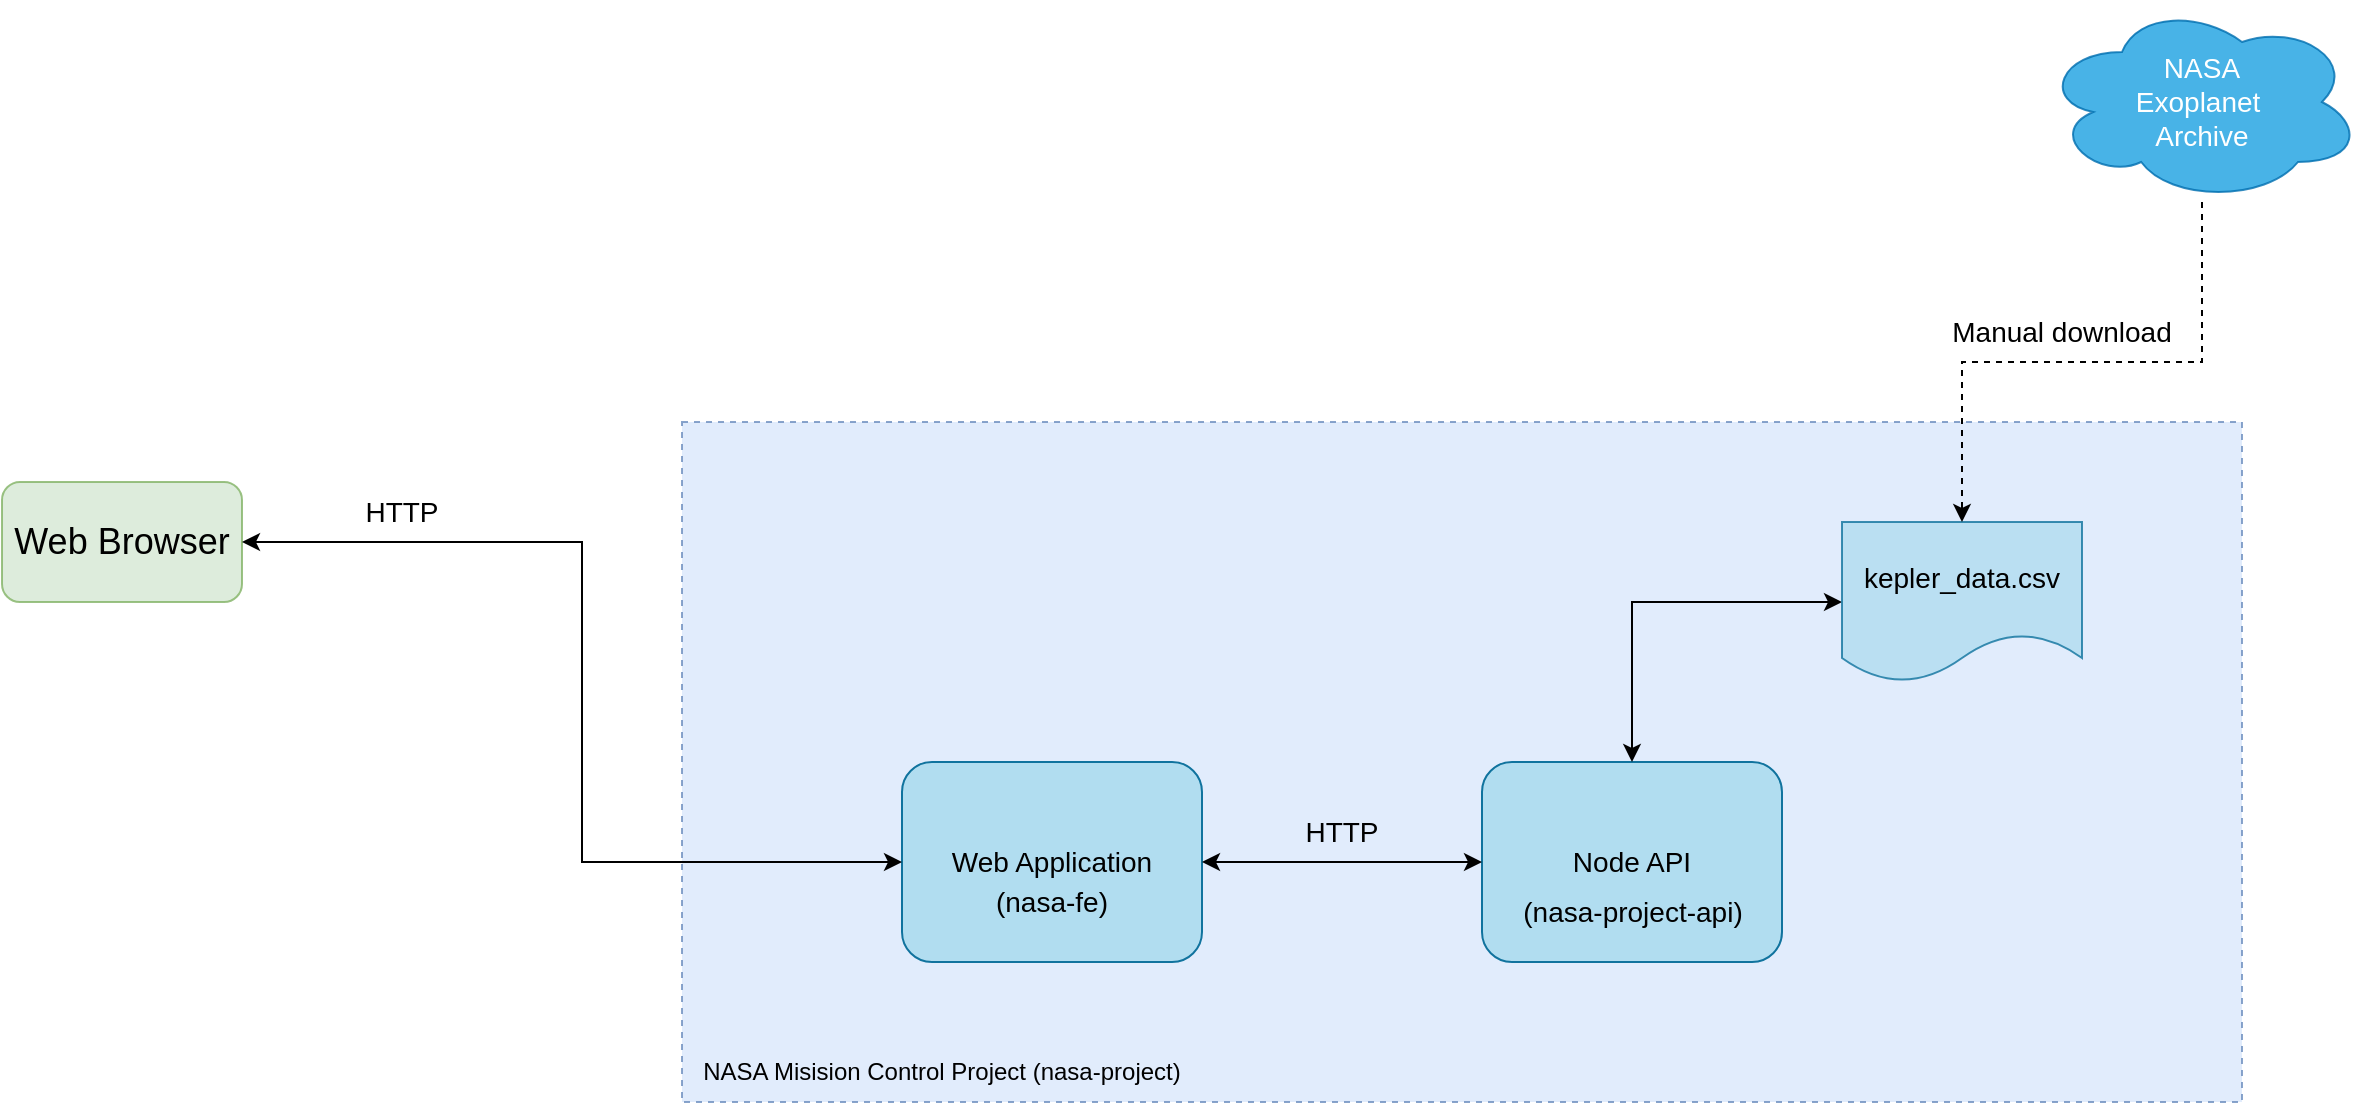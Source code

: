 <mxfile version="17.2.5" type="device"><diagram id="BOSnW3C1fwe_RzR27nM8" name="Page-1"><mxGraphModel dx="2211" dy="1936" grid="1" gridSize="10" guides="1" tooltips="1" connect="1" arrows="1" fold="1" page="1" pageScale="1" pageWidth="827" pageHeight="1169" math="0" shadow="0"><root><mxCell id="0"/><mxCell id="1" parent="0"/><mxCell id="SYvGI27_XyTTn7exhl82-7" value="" style="rounded=0;whiteSpace=wrap;html=1;align=left;dashed=1;fillColor=#dae8fc;strokeColor=#6c8ebf;opacity=80;" parent="1" vertex="1"><mxGeometry x="160" y="-100" width="780" height="340" as="geometry"/></mxCell><mxCell id="SYvGI27_XyTTn7exhl82-1" value="&lt;font style=&quot;font-size: 14px&quot;&gt;Web Application&lt;/font&gt;" style="rounded=1;whiteSpace=wrap;html=1;fillColor=#b1ddf0;strokeColor=#10739e;" parent="1" vertex="1"><mxGeometry x="270" y="70" width="150" height="100" as="geometry"/></mxCell><mxCell id="SYvGI27_XyTTn7exhl82-4" value="&lt;font style=&quot;font-size: 14px&quot;&gt;Node API&lt;/font&gt;" style="rounded=1;whiteSpace=wrap;html=1;fillColor=#b1ddf0;strokeColor=#10739e;" parent="1" vertex="1"><mxGeometry x="560" y="70" width="150" height="100" as="geometry"/></mxCell><mxCell id="SYvGI27_XyTTn7exhl82-5" value="" style="endArrow=classic;html=1;rounded=0;exitX=1;exitY=0.5;exitDx=0;exitDy=0;entryX=0;entryY=0.5;entryDx=0;entryDy=0;startArrow=classic;startFill=1;" parent="1" source="SYvGI27_XyTTn7exhl82-1" target="SYvGI27_XyTTn7exhl82-4" edge="1"><mxGeometry width="50" height="50" relative="1" as="geometry"><mxPoint x="400" y="170" as="sourcePoint"/><mxPoint x="450" y="120" as="targetPoint"/></mxGeometry></mxCell><mxCell id="SYvGI27_XyTTn7exhl82-6" value="&lt;font style=&quot;font-size: 14px&quot;&gt;HTTP&lt;/font&gt;" style="text;html=1;strokeColor=none;fillColor=none;align=center;verticalAlign=middle;whiteSpace=wrap;rounded=0;" parent="1" vertex="1"><mxGeometry x="460" y="90" width="60" height="30" as="geometry"/></mxCell><mxCell id="SYvGI27_XyTTn7exhl82-8" value="NASA Misision Control Project (nasa-project)" style="text;html=1;strokeColor=none;fillColor=none;align=center;verticalAlign=middle;whiteSpace=wrap;rounded=0;" parent="1" vertex="1"><mxGeometry x="160" y="220" width="260" height="10" as="geometry"/></mxCell><mxCell id="C3yhJUV3mxfWwBxi6U-Z-1" value="&lt;font style=&quot;font-size: 14px&quot;&gt;(nasa-fe)&lt;/font&gt;" style="text;html=1;strokeColor=none;fillColor=none;align=center;verticalAlign=middle;whiteSpace=wrap;rounded=0;dashed=1;opacity=80;" vertex="1" parent="1"><mxGeometry x="315" y="125" width="60" height="30" as="geometry"/></mxCell><mxCell id="C3yhJUV3mxfWwBxi6U-Z-2" value="&lt;font style=&quot;font-size: 14px&quot;&gt;(nasa-project-api)&lt;/font&gt;" style="text;html=1;strokeColor=none;fillColor=none;align=center;verticalAlign=middle;whiteSpace=wrap;rounded=0;dashed=1;opacity=80;" vertex="1" parent="1"><mxGeometry x="572.5" y="135" width="125" height="20" as="geometry"/></mxCell><mxCell id="C3yhJUV3mxfWwBxi6U-Z-4" value="&lt;p style=&quot;line-height: 1.2&quot;&gt;&lt;font style=&quot;font-size: 18px&quot;&gt;Web Browser&lt;/font&gt;&lt;/p&gt;" style="rounded=1;whiteSpace=wrap;html=1;fillColor=#d5e8d4;opacity=80;strokeColor=#82b366;" vertex="1" parent="1"><mxGeometry x="-180" y="-70" width="120" height="60" as="geometry"/></mxCell><mxCell id="C3yhJUV3mxfWwBxi6U-Z-5" value="" style="endArrow=classic;html=1;rounded=0;exitX=1;exitY=0.5;exitDx=0;exitDy=0;entryX=0;entryY=0.5;entryDx=0;entryDy=0;edgeStyle=orthogonalEdgeStyle;startArrow=classic;startFill=1;" edge="1" parent="1" source="C3yhJUV3mxfWwBxi6U-Z-4" target="SYvGI27_XyTTn7exhl82-1"><mxGeometry width="50" height="50" relative="1" as="geometry"><mxPoint x="60" y="-80" as="sourcePoint"/><mxPoint x="120" y="-110" as="targetPoint"/><Array as="points"><mxPoint x="110" y="-40"/><mxPoint x="110" y="120"/></Array></mxGeometry></mxCell><mxCell id="C3yhJUV3mxfWwBxi6U-Z-6" value="&lt;font style=&quot;font-size: 14px&quot;&gt;HTTP&lt;/font&gt;" style="text;html=1;strokeColor=none;fillColor=none;align=center;verticalAlign=middle;whiteSpace=wrap;rounded=0;" vertex="1" parent="1"><mxGeometry x="-10" y="-70" width="60" height="30" as="geometry"/></mxCell><mxCell id="C3yhJUV3mxfWwBxi6U-Z-8" style="edgeStyle=orthogonalEdgeStyle;rounded=0;orthogonalLoop=1;jettySize=auto;html=1;entryX=0.5;entryY=0;entryDx=0;entryDy=0;fontSize=14;startArrow=classic;startFill=1;" edge="1" parent="1" source="C3yhJUV3mxfWwBxi6U-Z-7" target="SYvGI27_XyTTn7exhl82-4"><mxGeometry relative="1" as="geometry"/></mxCell><mxCell id="C3yhJUV3mxfWwBxi6U-Z-7" value="kepler_data.csv" style="shape=document;whiteSpace=wrap;html=1;boundedLbl=1;fontSize=14;opacity=80;fillColor=#b1ddf0;strokeColor=#10739e;" vertex="1" parent="1"><mxGeometry x="740" y="-50" width="120" height="80" as="geometry"/></mxCell><mxCell id="C3yhJUV3mxfWwBxi6U-Z-10" style="edgeStyle=orthogonalEdgeStyle;rounded=0;orthogonalLoop=1;jettySize=auto;html=1;entryX=0.5;entryY=0;entryDx=0;entryDy=0;fontSize=14;startArrow=none;startFill=0;dashed=1;" edge="1" parent="1" source="C3yhJUV3mxfWwBxi6U-Z-9" target="C3yhJUV3mxfWwBxi6U-Z-7"><mxGeometry relative="1" as="geometry"/></mxCell><mxCell id="C3yhJUV3mxfWwBxi6U-Z-9" value="NASA&lt;br&gt;Exoplanet&amp;nbsp;&lt;br&gt;Archive" style="ellipse;shape=cloud;whiteSpace=wrap;html=1;fontSize=14;fillColor=#1ba1e2;opacity=80;strokeColor=#006EAF;fontColor=#ffffff;" vertex="1" parent="1"><mxGeometry x="840" y="-310" width="160" height="100" as="geometry"/></mxCell><mxCell id="C3yhJUV3mxfWwBxi6U-Z-11" value="&lt;font style=&quot;font-size: 14px&quot;&gt;Manual download&lt;/font&gt;" style="text;html=1;strokeColor=none;fillColor=none;align=center;verticalAlign=middle;whiteSpace=wrap;rounded=0;" vertex="1" parent="1"><mxGeometry x="780" y="-160" width="140" height="30" as="geometry"/></mxCell></root></mxGraphModel></diagram></mxfile>
